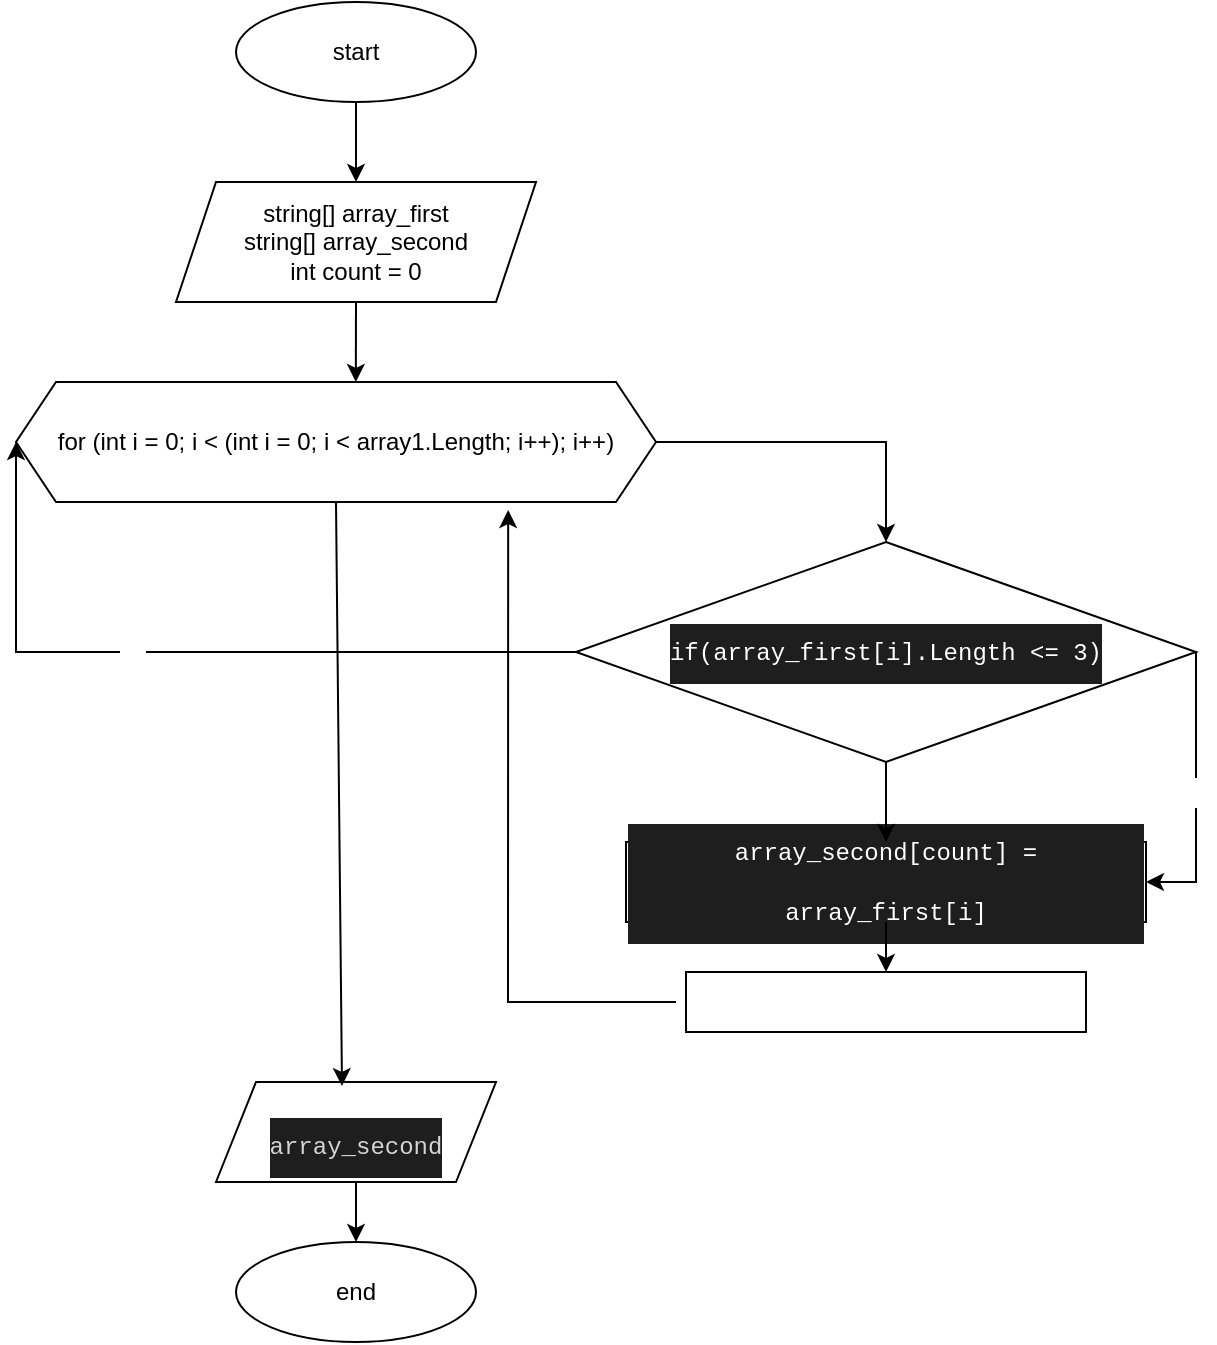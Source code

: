 <mxfile version="20.8.16" type="device"><diagram id="C5RBs43oDa-KdzZeNtuy" name="Page-1"><mxGraphModel dx="880" dy="532" grid="1" gridSize="10" guides="1" tooltips="1" connect="1" arrows="1" fold="1" page="1" pageScale="1" pageWidth="827" pageHeight="1169" math="0" shadow="0"><root><mxCell id="WIyWlLk6GJQsqaUBKTNV-0"/><mxCell id="WIyWlLk6GJQsqaUBKTNV-1" parent="WIyWlLk6GJQsqaUBKTNV-0"/><mxCell id="X7mor8pMNXmEQF8LlbZN-0" value="start" style="ellipse;whiteSpace=wrap;html=1;" vertex="1" parent="WIyWlLk6GJQsqaUBKTNV-1"><mxGeometry x="320" y="70" width="120" height="50" as="geometry"/></mxCell><mxCell id="X7mor8pMNXmEQF8LlbZN-1" value="string[] array_first&lt;br&gt;string[] array_second&lt;br&gt;int count = 0" style="shape=parallelogram;perimeter=parallelogramPerimeter;whiteSpace=wrap;html=1;fixedSize=1;" vertex="1" parent="WIyWlLk6GJQsqaUBKTNV-1"><mxGeometry x="290" y="160" width="180" height="60" as="geometry"/></mxCell><mxCell id="X7mor8pMNXmEQF8LlbZN-4" style="edgeStyle=orthogonalEdgeStyle;rounded=0;orthogonalLoop=1;jettySize=auto;html=1;exitX=0;exitY=0.5;exitDx=0;exitDy=0;" edge="1" parent="WIyWlLk6GJQsqaUBKTNV-1" source="X7mor8pMNXmEQF8LlbZN-2"><mxGeometry relative="1" as="geometry"><mxPoint x="230" y="290" as="targetPoint"/></mxGeometry></mxCell><mxCell id="X7mor8pMNXmEQF8LlbZN-2" value="for (int i = 0; i &amp;lt; (int i = 0; i &amp;lt; array1.Length; i++); i++)" style="shape=hexagon;perimeter=hexagonPerimeter2;whiteSpace=wrap;html=1;fixedSize=1;" vertex="1" parent="WIyWlLk6GJQsqaUBKTNV-1"><mxGeometry x="210" y="260" width="320" height="60" as="geometry"/></mxCell><mxCell id="X7mor8pMNXmEQF8LlbZN-3" value="&lt;div style=&quot;background-color: rgb(30, 30, 30); font-family: Consolas, &amp;quot;Courier New&amp;quot;, monospace; line-height: 30px;&quot;&gt;&lt;font style=&quot;font-size: 12px;&quot; color=&quot;#ffffff&quot;&gt;if(array_first[i].Length &amp;lt;= 3)&lt;/font&gt;&lt;/div&gt;" style="rhombus;whiteSpace=wrap;html=1;" vertex="1" parent="WIyWlLk6GJQsqaUBKTNV-1"><mxGeometry x="490" y="340" width="310" height="110" as="geometry"/></mxCell><mxCell id="X7mor8pMNXmEQF8LlbZN-5" value="&lt;div style=&quot;background-color: rgb(30, 30, 30); font-family: Consolas, &amp;quot;Courier New&amp;quot;, monospace; line-height: 30px; font-size: 12px;&quot;&gt;&lt;font color=&quot;#ffffff&quot;&gt;array_second[count] = array_first[i]&lt;/font&gt;&lt;/div&gt;" style="rounded=0;whiteSpace=wrap;html=1;fontSize=14;" vertex="1" parent="WIyWlLk6GJQsqaUBKTNV-1"><mxGeometry x="515" y="490" width="260" height="40" as="geometry"/></mxCell><mxCell id="X7mor8pMNXmEQF8LlbZN-6" value="count =&amp;nbsp;count&amp;nbsp; + 1" style="rounded=0;whiteSpace=wrap;html=1;fontSize=12;fontColor=#FFFFFF;" vertex="1" parent="WIyWlLk6GJQsqaUBKTNV-1"><mxGeometry x="545" y="555" width="200" height="30" as="geometry"/></mxCell><mxCell id="X7mor8pMNXmEQF8LlbZN-7" value="" style="endArrow=classic;html=1;rounded=0;fontSize=12;fontColor=#FFFFFF;exitX=1;exitY=0.5;exitDx=0;exitDy=0;entryX=0.5;entryY=0;entryDx=0;entryDy=0;" edge="1" parent="WIyWlLk6GJQsqaUBKTNV-1" source="X7mor8pMNXmEQF8LlbZN-2" target="X7mor8pMNXmEQF8LlbZN-3"><mxGeometry width="50" height="50" relative="1" as="geometry"><mxPoint x="400" y="430" as="sourcePoint"/><mxPoint x="450" y="380" as="targetPoint"/><Array as="points"><mxPoint x="645" y="290"/></Array></mxGeometry></mxCell><mxCell id="X7mor8pMNXmEQF8LlbZN-11" value="" style="endArrow=classic;html=1;rounded=0;fontSize=12;fontColor=#FFFFFF;entryX=0;entryY=0.5;entryDx=0;entryDy=0;exitX=0;exitY=0.5;exitDx=0;exitDy=0;" edge="1" parent="WIyWlLk6GJQsqaUBKTNV-1" source="X7mor8pMNXmEQF8LlbZN-3" target="X7mor8pMNXmEQF8LlbZN-2"><mxGeometry width="50" height="50" relative="1" as="geometry"><mxPoint x="400" y="430" as="sourcePoint"/><mxPoint x="450" y="380" as="targetPoint"/><Array as="points"><mxPoint x="210" y="395"/></Array></mxGeometry></mxCell><mxCell id="X7mor8pMNXmEQF8LlbZN-27" value="no" style="edgeLabel;html=1;align=center;verticalAlign=middle;resizable=0;points=[];fontSize=12;fontColor=#FFFFFF;" vertex="1" connectable="0" parent="X7mor8pMNXmEQF8LlbZN-11"><mxGeometry x="0.153" y="2" relative="1" as="geometry"><mxPoint as="offset"/></mxGeometry></mxCell><mxCell id="X7mor8pMNXmEQF8LlbZN-13" value="yes" style="endArrow=classic;html=1;rounded=0;fontSize=12;fontColor=#FFFFFF;entryX=1;entryY=0.5;entryDx=0;entryDy=0;exitX=1;exitY=0.5;exitDx=0;exitDy=0;" edge="1" parent="WIyWlLk6GJQsqaUBKTNV-1" source="X7mor8pMNXmEQF8LlbZN-3" target="X7mor8pMNXmEQF8LlbZN-5"><mxGeometry width="50" height="50" relative="1" as="geometry"><mxPoint x="400" y="430" as="sourcePoint"/><mxPoint x="450" y="380" as="targetPoint"/><Array as="points"><mxPoint x="800" y="510"/></Array></mxGeometry></mxCell><mxCell id="X7mor8pMNXmEQF8LlbZN-15" value="" style="endArrow=classic;html=1;rounded=0;fontSize=12;fontColor=#FFFFFF;entryX=0.5;entryY=0;entryDx=0;entryDy=0;exitX=0.5;exitY=1;exitDx=0;exitDy=0;" edge="1" parent="WIyWlLk6GJQsqaUBKTNV-1" source="X7mor8pMNXmEQF8LlbZN-5" target="X7mor8pMNXmEQF8LlbZN-6"><mxGeometry width="50" height="50" relative="1" as="geometry"><mxPoint x="400" y="430" as="sourcePoint"/><mxPoint x="450" y="380" as="targetPoint"/></mxGeometry></mxCell><mxCell id="X7mor8pMNXmEQF8LlbZN-16" value="" style="endArrow=classic;html=1;rounded=0;fontSize=12;fontColor=#FFFFFF;entryX=0.769;entryY=1.067;entryDx=0;entryDy=0;entryPerimeter=0;" edge="1" parent="WIyWlLk6GJQsqaUBKTNV-1" target="X7mor8pMNXmEQF8LlbZN-2"><mxGeometry width="50" height="50" relative="1" as="geometry"><mxPoint x="540" y="570" as="sourcePoint"/><mxPoint x="450" y="380" as="targetPoint"/><Array as="points"><mxPoint x="456" y="570"/></Array></mxGeometry></mxCell><mxCell id="X7mor8pMNXmEQF8LlbZN-17" value="" style="endArrow=classic;html=1;rounded=0;fontSize=12;fontColor=#FFFFFF;exitX=0.5;exitY=1;exitDx=0;exitDy=0;entryX=0.5;entryY=0;entryDx=0;entryDy=0;" edge="1" parent="WIyWlLk6GJQsqaUBKTNV-1" source="X7mor8pMNXmEQF8LlbZN-0" target="X7mor8pMNXmEQF8LlbZN-1"><mxGeometry width="50" height="50" relative="1" as="geometry"><mxPoint x="400" y="270" as="sourcePoint"/><mxPoint x="450" y="220" as="targetPoint"/></mxGeometry></mxCell><mxCell id="X7mor8pMNXmEQF8LlbZN-18" value="" style="endArrow=classic;html=1;rounded=0;fontSize=12;fontColor=#FFFFFF;exitX=0.5;exitY=1;exitDx=0;exitDy=0;entryX=0.531;entryY=0;entryDx=0;entryDy=0;entryPerimeter=0;" edge="1" parent="WIyWlLk6GJQsqaUBKTNV-1" source="X7mor8pMNXmEQF8LlbZN-1" target="X7mor8pMNXmEQF8LlbZN-2"><mxGeometry width="50" height="50" relative="1" as="geometry"><mxPoint x="400" y="270" as="sourcePoint"/><mxPoint x="450" y="220" as="targetPoint"/></mxGeometry></mxCell><mxCell id="X7mor8pMNXmEQF8LlbZN-19" value="&lt;font style=&quot;font-size: 12px;&quot;&gt;Output&lt;br&gt;&lt;/font&gt;&lt;div style=&quot;color: rgb(212, 212, 212); background-color: rgb(30, 30, 30); font-family: Consolas, &amp;quot;Courier New&amp;quot;, monospace; line-height: 30px;&quot;&gt;&lt;font style=&quot;font-size: 12px;&quot;&gt;array_second&lt;/font&gt;&lt;/div&gt;" style="shape=parallelogram;perimeter=parallelogramPerimeter;whiteSpace=wrap;html=1;fixedSize=1;fontSize=12;fontColor=#FFFFFF;" vertex="1" parent="WIyWlLk6GJQsqaUBKTNV-1"><mxGeometry x="310" y="610" width="140" height="50" as="geometry"/></mxCell><mxCell id="X7mor8pMNXmEQF8LlbZN-21" value="" style="endArrow=classic;html=1;rounded=0;fontSize=12;fontColor=#FFFFFF;exitX=0.5;exitY=1;exitDx=0;exitDy=0;entryX=0.45;entryY=0.04;entryDx=0;entryDy=0;entryPerimeter=0;" edge="1" parent="WIyWlLk6GJQsqaUBKTNV-1" source="X7mor8pMNXmEQF8LlbZN-2" target="X7mor8pMNXmEQF8LlbZN-19"><mxGeometry width="50" height="50" relative="1" as="geometry"><mxPoint x="400" y="590" as="sourcePoint"/><mxPoint x="450" y="540" as="targetPoint"/></mxGeometry></mxCell><mxCell id="X7mor8pMNXmEQF8LlbZN-22" value="end" style="ellipse;whiteSpace=wrap;html=1;" vertex="1" parent="WIyWlLk6GJQsqaUBKTNV-1"><mxGeometry x="320" y="690" width="120" height="50" as="geometry"/></mxCell><mxCell id="X7mor8pMNXmEQF8LlbZN-25" value="" style="endArrow=classic;html=1;rounded=0;fontSize=12;fontColor=#FFFFFF;exitX=0.5;exitY=1;exitDx=0;exitDy=0;" edge="1" parent="WIyWlLk6GJQsqaUBKTNV-1" source="X7mor8pMNXmEQF8LlbZN-19" target="X7mor8pMNXmEQF8LlbZN-22"><mxGeometry width="50" height="50" relative="1" as="geometry"><mxPoint x="400" y="770" as="sourcePoint"/><mxPoint x="450" y="720" as="targetPoint"/></mxGeometry></mxCell><mxCell id="X7mor8pMNXmEQF8LlbZN-28" value="" style="endArrow=classic;html=1;rounded=0;fontSize=12;fontColor=#FFFFFF;exitX=0.5;exitY=1;exitDx=0;exitDy=0;entryX=0.5;entryY=0;entryDx=0;entryDy=0;" edge="1" parent="WIyWlLk6GJQsqaUBKTNV-1" source="X7mor8pMNXmEQF8LlbZN-3" target="X7mor8pMNXmEQF8LlbZN-5"><mxGeometry width="50" height="50" relative="1" as="geometry"><mxPoint x="400" y="440" as="sourcePoint"/><mxPoint x="450" y="390" as="targetPoint"/></mxGeometry></mxCell></root></mxGraphModel></diagram></mxfile>